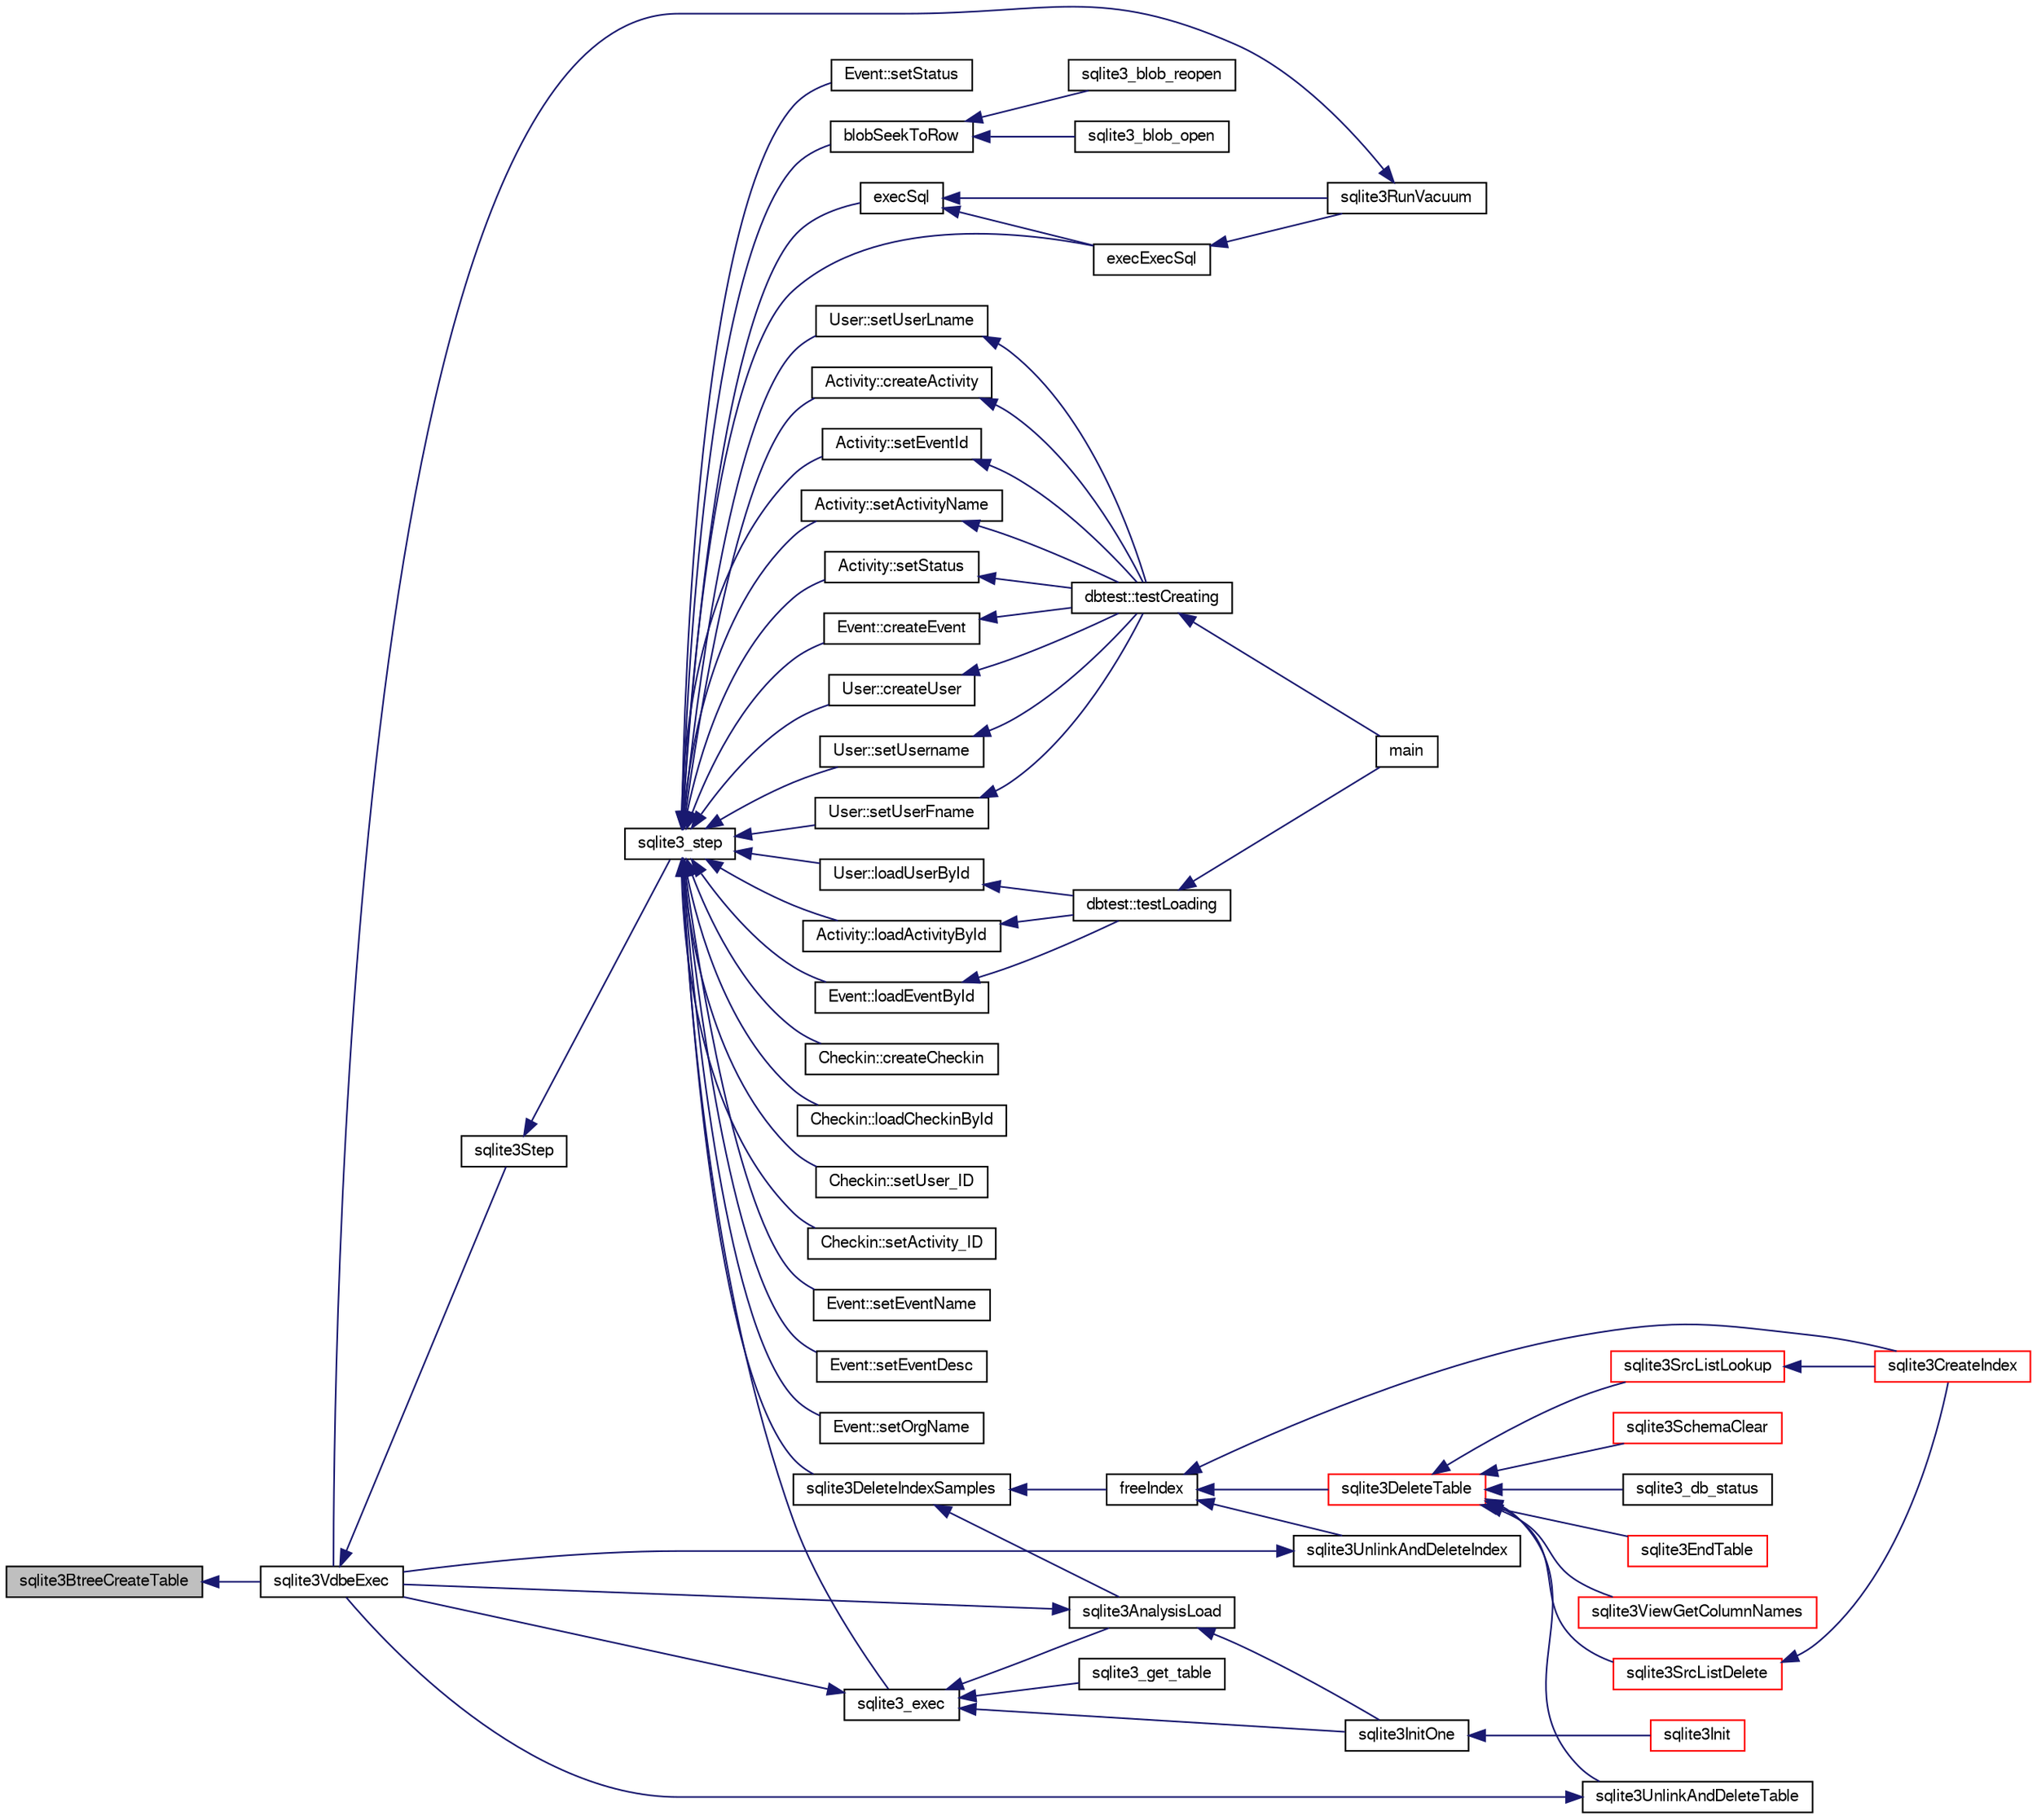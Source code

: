digraph "sqlite3BtreeCreateTable"
{
  edge [fontname="FreeSans",fontsize="10",labelfontname="FreeSans",labelfontsize="10"];
  node [fontname="FreeSans",fontsize="10",shape=record];
  rankdir="LR";
  Node444374 [label="sqlite3BtreeCreateTable",height=0.2,width=0.4,color="black", fillcolor="grey75", style="filled", fontcolor="black"];
  Node444374 -> Node444375 [dir="back",color="midnightblue",fontsize="10",style="solid",fontname="FreeSans"];
  Node444375 [label="sqlite3VdbeExec",height=0.2,width=0.4,color="black", fillcolor="white", style="filled",URL="$sqlite3_8c.html#a8ce40a614bdc56719c4d642b1e4dfb21"];
  Node444375 -> Node444376 [dir="back",color="midnightblue",fontsize="10",style="solid",fontname="FreeSans"];
  Node444376 [label="sqlite3Step",height=0.2,width=0.4,color="black", fillcolor="white", style="filled",URL="$sqlite3_8c.html#a3f2872e873e2758a4beedad1d5113554"];
  Node444376 -> Node444377 [dir="back",color="midnightblue",fontsize="10",style="solid",fontname="FreeSans"];
  Node444377 [label="sqlite3_step",height=0.2,width=0.4,color="black", fillcolor="white", style="filled",URL="$sqlite3_8h.html#ac1e491ce36b7471eb28387f7d3c74334"];
  Node444377 -> Node444378 [dir="back",color="midnightblue",fontsize="10",style="solid",fontname="FreeSans"];
  Node444378 [label="Activity::createActivity",height=0.2,width=0.4,color="black", fillcolor="white", style="filled",URL="$classActivity.html#a813cc5e52c14ab49b39014c134e3425b"];
  Node444378 -> Node444379 [dir="back",color="midnightblue",fontsize="10",style="solid",fontname="FreeSans"];
  Node444379 [label="dbtest::testCreating",height=0.2,width=0.4,color="black", fillcolor="white", style="filled",URL="$classdbtest.html#a8193e88a7df657069c8a6bd09c8243b7"];
  Node444379 -> Node444380 [dir="back",color="midnightblue",fontsize="10",style="solid",fontname="FreeSans"];
  Node444380 [label="main",height=0.2,width=0.4,color="black", fillcolor="white", style="filled",URL="$test_8cpp.html#ae66f6b31b5ad750f1fe042a706a4e3d4"];
  Node444377 -> Node444381 [dir="back",color="midnightblue",fontsize="10",style="solid",fontname="FreeSans"];
  Node444381 [label="Activity::loadActivityById",height=0.2,width=0.4,color="black", fillcolor="white", style="filled",URL="$classActivity.html#abe4ffb4f08a47212ebf9013259d9e7fd"];
  Node444381 -> Node444382 [dir="back",color="midnightblue",fontsize="10",style="solid",fontname="FreeSans"];
  Node444382 [label="dbtest::testLoading",height=0.2,width=0.4,color="black", fillcolor="white", style="filled",URL="$classdbtest.html#a6f98d82a2c8e2b9040848763504ddae1"];
  Node444382 -> Node444380 [dir="back",color="midnightblue",fontsize="10",style="solid",fontname="FreeSans"];
  Node444377 -> Node444383 [dir="back",color="midnightblue",fontsize="10",style="solid",fontname="FreeSans"];
  Node444383 [label="Activity::setEventId",height=0.2,width=0.4,color="black", fillcolor="white", style="filled",URL="$classActivity.html#adb1d0fd0d08f473e068f0a4086bfa9ca"];
  Node444383 -> Node444379 [dir="back",color="midnightblue",fontsize="10",style="solid",fontname="FreeSans"];
  Node444377 -> Node444384 [dir="back",color="midnightblue",fontsize="10",style="solid",fontname="FreeSans"];
  Node444384 [label="Activity::setActivityName",height=0.2,width=0.4,color="black", fillcolor="white", style="filled",URL="$classActivity.html#a62dc3737b33915a36086f9dd26d16a81"];
  Node444384 -> Node444379 [dir="back",color="midnightblue",fontsize="10",style="solid",fontname="FreeSans"];
  Node444377 -> Node444385 [dir="back",color="midnightblue",fontsize="10",style="solid",fontname="FreeSans"];
  Node444385 [label="Activity::setStatus",height=0.2,width=0.4,color="black", fillcolor="white", style="filled",URL="$classActivity.html#af618135a7738f4d2a7ee147a8ef912ea"];
  Node444385 -> Node444379 [dir="back",color="midnightblue",fontsize="10",style="solid",fontname="FreeSans"];
  Node444377 -> Node444386 [dir="back",color="midnightblue",fontsize="10",style="solid",fontname="FreeSans"];
  Node444386 [label="Checkin::createCheckin",height=0.2,width=0.4,color="black", fillcolor="white", style="filled",URL="$classCheckin.html#a4e40acdf7fff0e607f6de4f24f3a163c"];
  Node444377 -> Node444387 [dir="back",color="midnightblue",fontsize="10",style="solid",fontname="FreeSans"];
  Node444387 [label="Checkin::loadCheckinById",height=0.2,width=0.4,color="black", fillcolor="white", style="filled",URL="$classCheckin.html#a3461f70ea6c68475225f2a07f78a21e0"];
  Node444377 -> Node444388 [dir="back",color="midnightblue",fontsize="10",style="solid",fontname="FreeSans"];
  Node444388 [label="Checkin::setUser_ID",height=0.2,width=0.4,color="black", fillcolor="white", style="filled",URL="$classCheckin.html#a76ab640f4f912876dbebf183db5359c6"];
  Node444377 -> Node444389 [dir="back",color="midnightblue",fontsize="10",style="solid",fontname="FreeSans"];
  Node444389 [label="Checkin::setActivity_ID",height=0.2,width=0.4,color="black", fillcolor="white", style="filled",URL="$classCheckin.html#ab2ff3ec2604ec73a42af25874a00b232"];
  Node444377 -> Node444390 [dir="back",color="midnightblue",fontsize="10",style="solid",fontname="FreeSans"];
  Node444390 [label="Event::createEvent",height=0.2,width=0.4,color="black", fillcolor="white", style="filled",URL="$classEvent.html#a77adb9f4a46ffb32c2d931f0691f5903"];
  Node444390 -> Node444379 [dir="back",color="midnightblue",fontsize="10",style="solid",fontname="FreeSans"];
  Node444377 -> Node444391 [dir="back",color="midnightblue",fontsize="10",style="solid",fontname="FreeSans"];
  Node444391 [label="Event::loadEventById",height=0.2,width=0.4,color="black", fillcolor="white", style="filled",URL="$classEvent.html#afa66cea33f722dbeecb69cc98fdea055"];
  Node444391 -> Node444382 [dir="back",color="midnightblue",fontsize="10",style="solid",fontname="FreeSans"];
  Node444377 -> Node444392 [dir="back",color="midnightblue",fontsize="10",style="solid",fontname="FreeSans"];
  Node444392 [label="Event::setEventName",height=0.2,width=0.4,color="black", fillcolor="white", style="filled",URL="$classEvent.html#a10596b6ca077df05184e30d62b08729d"];
  Node444377 -> Node444393 [dir="back",color="midnightblue",fontsize="10",style="solid",fontname="FreeSans"];
  Node444393 [label="Event::setEventDesc",height=0.2,width=0.4,color="black", fillcolor="white", style="filled",URL="$classEvent.html#ae36b8377dcae792f1c5c4726024c981b"];
  Node444377 -> Node444394 [dir="back",color="midnightblue",fontsize="10",style="solid",fontname="FreeSans"];
  Node444394 [label="Event::setOrgName",height=0.2,width=0.4,color="black", fillcolor="white", style="filled",URL="$classEvent.html#a19aac0f776bd764563a54977656cf680"];
  Node444377 -> Node444395 [dir="back",color="midnightblue",fontsize="10",style="solid",fontname="FreeSans"];
  Node444395 [label="Event::setStatus",height=0.2,width=0.4,color="black", fillcolor="white", style="filled",URL="$classEvent.html#ab0a6b9285af0f4172eb841e2b80f8972"];
  Node444377 -> Node444396 [dir="back",color="midnightblue",fontsize="10",style="solid",fontname="FreeSans"];
  Node444396 [label="blobSeekToRow",height=0.2,width=0.4,color="black", fillcolor="white", style="filled",URL="$sqlite3_8c.html#afff57e13332b98c8a44a7cebe38962ab"];
  Node444396 -> Node444397 [dir="back",color="midnightblue",fontsize="10",style="solid",fontname="FreeSans"];
  Node444397 [label="sqlite3_blob_open",height=0.2,width=0.4,color="black", fillcolor="white", style="filled",URL="$sqlite3_8h.html#adb8ad839a5bdd62a43785132bc7dd518"];
  Node444396 -> Node444398 [dir="back",color="midnightblue",fontsize="10",style="solid",fontname="FreeSans"];
  Node444398 [label="sqlite3_blob_reopen",height=0.2,width=0.4,color="black", fillcolor="white", style="filled",URL="$sqlite3_8h.html#abc77c24fdc0150138490359a94360f7e"];
  Node444377 -> Node444399 [dir="back",color="midnightblue",fontsize="10",style="solid",fontname="FreeSans"];
  Node444399 [label="sqlite3DeleteIndexSamples",height=0.2,width=0.4,color="black", fillcolor="white", style="filled",URL="$sqlite3_8c.html#aaeda0302fbf61397ec009f65bed047ef"];
  Node444399 -> Node444400 [dir="back",color="midnightblue",fontsize="10",style="solid",fontname="FreeSans"];
  Node444400 [label="sqlite3AnalysisLoad",height=0.2,width=0.4,color="black", fillcolor="white", style="filled",URL="$sqlite3_8c.html#a48a2301c27e1d3d68708b9b8761b5a01"];
  Node444400 -> Node444375 [dir="back",color="midnightblue",fontsize="10",style="solid",fontname="FreeSans"];
  Node444400 -> Node444401 [dir="back",color="midnightblue",fontsize="10",style="solid",fontname="FreeSans"];
  Node444401 [label="sqlite3InitOne",height=0.2,width=0.4,color="black", fillcolor="white", style="filled",URL="$sqlite3_8c.html#ac4318b25df65269906b0379251fe9b85"];
  Node444401 -> Node444402 [dir="back",color="midnightblue",fontsize="10",style="solid",fontname="FreeSans"];
  Node444402 [label="sqlite3Init",height=0.2,width=0.4,color="red", fillcolor="white", style="filled",URL="$sqlite3_8c.html#aed74e3dc765631a833f522f425ff5a48"];
  Node444399 -> Node444502 [dir="back",color="midnightblue",fontsize="10",style="solid",fontname="FreeSans"];
  Node444502 [label="freeIndex",height=0.2,width=0.4,color="black", fillcolor="white", style="filled",URL="$sqlite3_8c.html#a00907c99c18d5bcb9d0b38c077146c31"];
  Node444502 -> Node444503 [dir="back",color="midnightblue",fontsize="10",style="solid",fontname="FreeSans"];
  Node444503 [label="sqlite3UnlinkAndDeleteIndex",height=0.2,width=0.4,color="black", fillcolor="white", style="filled",URL="$sqlite3_8c.html#a889f2dcb438c56db37a6d61e9f25e244"];
  Node444503 -> Node444375 [dir="back",color="midnightblue",fontsize="10",style="solid",fontname="FreeSans"];
  Node444502 -> Node444504 [dir="back",color="midnightblue",fontsize="10",style="solid",fontname="FreeSans"];
  Node444504 [label="sqlite3DeleteTable",height=0.2,width=0.4,color="red", fillcolor="white", style="filled",URL="$sqlite3_8c.html#a7fd3d507375a381a3807f92735318973"];
  Node444504 -> Node444505 [dir="back",color="midnightblue",fontsize="10",style="solid",fontname="FreeSans"];
  Node444505 [label="sqlite3_db_status",height=0.2,width=0.4,color="black", fillcolor="white", style="filled",URL="$sqlite3_8h.html#ab64e8333313ee2e44116842711818940"];
  Node444504 -> Node444506 [dir="back",color="midnightblue",fontsize="10",style="solid",fontname="FreeSans"];
  Node444506 [label="sqlite3UnlinkAndDeleteTable",height=0.2,width=0.4,color="black", fillcolor="white", style="filled",URL="$sqlite3_8c.html#a9733677716a49de464f86fff164e9a1b"];
  Node444506 -> Node444375 [dir="back",color="midnightblue",fontsize="10",style="solid",fontname="FreeSans"];
  Node444504 -> Node444417 [dir="back",color="midnightblue",fontsize="10",style="solid",fontname="FreeSans"];
  Node444417 [label="sqlite3EndTable",height=0.2,width=0.4,color="red", fillcolor="white", style="filled",URL="$sqlite3_8c.html#a7b5f2c66c0f0b6f819d970ca389768b0"];
  Node444504 -> Node444452 [dir="back",color="midnightblue",fontsize="10",style="solid",fontname="FreeSans"];
  Node444452 [label="sqlite3ViewGetColumnNames",height=0.2,width=0.4,color="red", fillcolor="white", style="filled",URL="$sqlite3_8c.html#aebc7cd8d9e2bd174ae0a60363d3f6ce8"];
  Node444504 -> Node444507 [dir="back",color="midnightblue",fontsize="10",style="solid",fontname="FreeSans"];
  Node444507 [label="sqlite3SrcListDelete",height=0.2,width=0.4,color="red", fillcolor="white", style="filled",URL="$sqlite3_8c.html#acc250a3e5e7fd8889a16a9f28e3e7312"];
  Node444507 -> Node444414 [dir="back",color="midnightblue",fontsize="10",style="solid",fontname="FreeSans"];
  Node444414 [label="sqlite3CreateIndex",height=0.2,width=0.4,color="red", fillcolor="white", style="filled",URL="$sqlite3_8c.html#a8dbe5e590ab6c58a8c45f34f7c81e825"];
  Node444504 -> Node444584 [dir="back",color="midnightblue",fontsize="10",style="solid",fontname="FreeSans"];
  Node444584 [label="sqlite3SchemaClear",height=0.2,width=0.4,color="red", fillcolor="white", style="filled",URL="$sqlite3_8c.html#a927c603430267e42c56ab38ca221322a"];
  Node444504 -> Node444419 [dir="back",color="midnightblue",fontsize="10",style="solid",fontname="FreeSans"];
  Node444419 [label="sqlite3SrcListLookup",height=0.2,width=0.4,color="red", fillcolor="white", style="filled",URL="$sqlite3_8c.html#a6354fab5d5d3aa8a721e43d480c16701"];
  Node444419 -> Node444414 [dir="back",color="midnightblue",fontsize="10",style="solid",fontname="FreeSans"];
  Node444502 -> Node444414 [dir="back",color="midnightblue",fontsize="10",style="solid",fontname="FreeSans"];
  Node444377 -> Node444568 [dir="back",color="midnightblue",fontsize="10",style="solid",fontname="FreeSans"];
  Node444568 [label="sqlite3_exec",height=0.2,width=0.4,color="black", fillcolor="white", style="filled",URL="$sqlite3_8h.html#a97487ec8150e0bcc8fa392ab8f0e24db"];
  Node444568 -> Node444375 [dir="back",color="midnightblue",fontsize="10",style="solid",fontname="FreeSans"];
  Node444568 -> Node444400 [dir="back",color="midnightblue",fontsize="10",style="solid",fontname="FreeSans"];
  Node444568 -> Node444401 [dir="back",color="midnightblue",fontsize="10",style="solid",fontname="FreeSans"];
  Node444568 -> Node444569 [dir="back",color="midnightblue",fontsize="10",style="solid",fontname="FreeSans"];
  Node444569 [label="sqlite3_get_table",height=0.2,width=0.4,color="black", fillcolor="white", style="filled",URL="$sqlite3_8h.html#a5effeac4e12df57beaa35c5be1f61579"];
  Node444377 -> Node444559 [dir="back",color="midnightblue",fontsize="10",style="solid",fontname="FreeSans"];
  Node444559 [label="execSql",height=0.2,width=0.4,color="black", fillcolor="white", style="filled",URL="$sqlite3_8c.html#a7d16651b98a110662f4c265eff0246cb"];
  Node444559 -> Node444560 [dir="back",color="midnightblue",fontsize="10",style="solid",fontname="FreeSans"];
  Node444560 [label="execExecSql",height=0.2,width=0.4,color="black", fillcolor="white", style="filled",URL="$sqlite3_8c.html#ac1be09a6c047f21133d16378d301e0d4"];
  Node444560 -> Node444561 [dir="back",color="midnightblue",fontsize="10",style="solid",fontname="FreeSans"];
  Node444561 [label="sqlite3RunVacuum",height=0.2,width=0.4,color="black", fillcolor="white", style="filled",URL="$sqlite3_8c.html#a5e83ddc7b3e7e8e79ad5d1fc92de1d2f"];
  Node444561 -> Node444375 [dir="back",color="midnightblue",fontsize="10",style="solid",fontname="FreeSans"];
  Node444559 -> Node444561 [dir="back",color="midnightblue",fontsize="10",style="solid",fontname="FreeSans"];
  Node444377 -> Node444560 [dir="back",color="midnightblue",fontsize="10",style="solid",fontname="FreeSans"];
  Node444377 -> Node444562 [dir="back",color="midnightblue",fontsize="10",style="solid",fontname="FreeSans"];
  Node444562 [label="User::createUser",height=0.2,width=0.4,color="black", fillcolor="white", style="filled",URL="$classUser.html#a22ed673939e8cc0a136130b809bba513"];
  Node444562 -> Node444379 [dir="back",color="midnightblue",fontsize="10",style="solid",fontname="FreeSans"];
  Node444377 -> Node444563 [dir="back",color="midnightblue",fontsize="10",style="solid",fontname="FreeSans"];
  Node444563 [label="User::loadUserById",height=0.2,width=0.4,color="black", fillcolor="white", style="filled",URL="$classUser.html#a863377665b7fb83c5547dcf9727f5092"];
  Node444563 -> Node444382 [dir="back",color="midnightblue",fontsize="10",style="solid",fontname="FreeSans"];
  Node444377 -> Node444564 [dir="back",color="midnightblue",fontsize="10",style="solid",fontname="FreeSans"];
  Node444564 [label="User::setUsername",height=0.2,width=0.4,color="black", fillcolor="white", style="filled",URL="$classUser.html#aa0497022a136cb78de785b0a39ae60b1"];
  Node444564 -> Node444379 [dir="back",color="midnightblue",fontsize="10",style="solid",fontname="FreeSans"];
  Node444377 -> Node444565 [dir="back",color="midnightblue",fontsize="10",style="solid",fontname="FreeSans"];
  Node444565 [label="User::setUserFname",height=0.2,width=0.4,color="black", fillcolor="white", style="filled",URL="$classUser.html#a72657eb55cd0ca437b4841a43f19912f"];
  Node444565 -> Node444379 [dir="back",color="midnightblue",fontsize="10",style="solid",fontname="FreeSans"];
  Node444377 -> Node444566 [dir="back",color="midnightblue",fontsize="10",style="solid",fontname="FreeSans"];
  Node444566 [label="User::setUserLname",height=0.2,width=0.4,color="black", fillcolor="white", style="filled",URL="$classUser.html#aa25973387e5afe1aa6f60dd6545e33b5"];
  Node444566 -> Node444379 [dir="back",color="midnightblue",fontsize="10",style="solid",fontname="FreeSans"];
}
